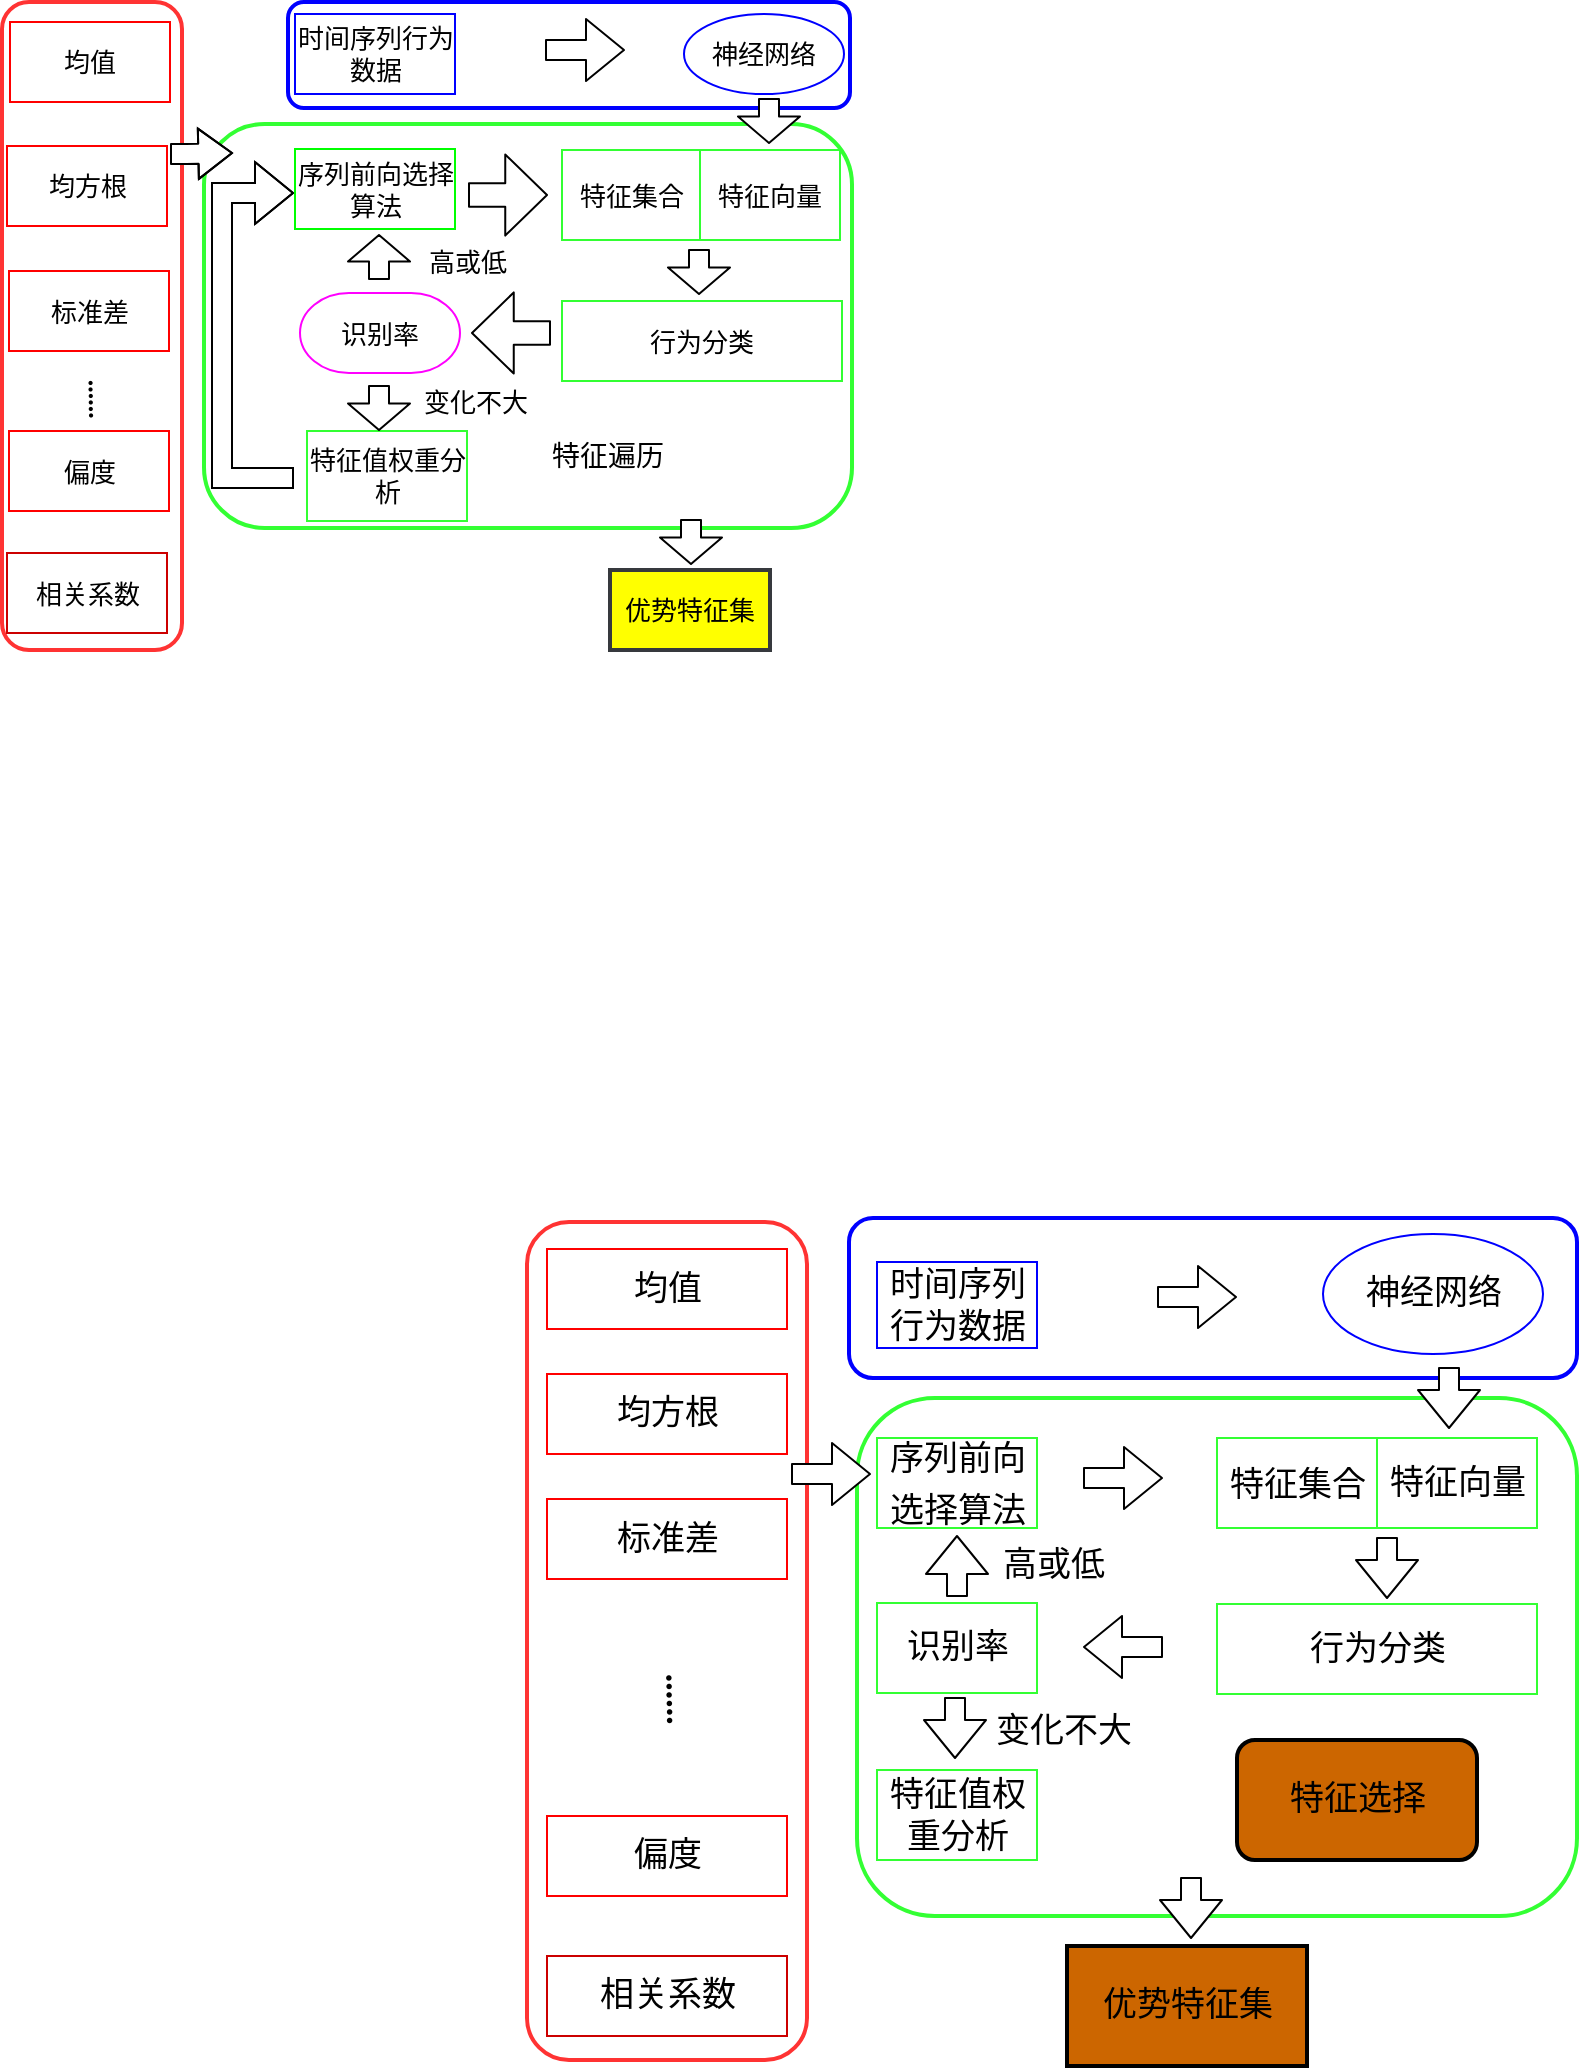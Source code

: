 <mxfile version="12.3.0" type="github" pages="1">
  <diagram id="4a39q2auaV-xZN6c6QUD" name="Page-1">
    <mxGraphModel dx="1102" dy="666" grid="1" gridSize="10" guides="1" tooltips="1" connect="1" arrows="1" fold="1" page="1" pageScale="1" pageWidth="827" pageHeight="1169" math="0" shadow="0">
      <root>
        <mxCell id="0"/>
        <mxCell id="1" parent="0"/>
        <mxCell id="yiICv3iwBEEqGms3I8O2-3" value="" style="rounded=1;whiteSpace=wrap;html=1;shadow=0;glass=0;comic=0;labelBackgroundColor=none;strokeColor=#33FF33;strokeWidth=2;fillColor=none;fontFamily=Times New Roman;fontSize=13;" parent="1" vertex="1">
          <mxGeometry x="277" y="1153" width="324" height="202" as="geometry"/>
        </mxCell>
        <mxCell id="yiICv3iwBEEqGms3I8O2-4" value="" style="rounded=1;whiteSpace=wrap;html=1;shadow=0;glass=0;comic=0;labelBackgroundColor=none;strokeColor=#0000FF;strokeWidth=2;fillColor=none;fontFamily=Times New Roman;fontSize=13;" parent="1" vertex="1">
          <mxGeometry x="319" y="1092" width="281" height="53" as="geometry"/>
        </mxCell>
        <mxCell id="yiICv3iwBEEqGms3I8O2-5" value="" style="rounded=1;whiteSpace=wrap;html=1;shadow=0;glass=0;comic=0;labelBackgroundColor=none;fillColor=none;fontFamily=Times New Roman;fontSize=13;strokeColor=#FF3333;fontColor=#ffffff;strokeWidth=2;" parent="1" vertex="1">
          <mxGeometry x="176" y="1092" width="90" height="324" as="geometry"/>
        </mxCell>
        <mxCell id="yiICv3iwBEEqGms3I8O2-7" value="均值" style="rounded=0;whiteSpace=wrap;html=1;fontSize=13;fontFamily=Times New Roman;strokeColor=#FF0000;strokeWidth=1;" parent="1" vertex="1">
          <mxGeometry x="180" y="1102" width="80" height="40" as="geometry"/>
        </mxCell>
        <mxCell id="yiICv3iwBEEqGms3I8O2-8" value="均方根" style="rounded=0;whiteSpace=wrap;html=1;fontSize=13;fontFamily=Times New Roman;strokeColor=#FF0000;" parent="1" vertex="1">
          <mxGeometry x="178.5" y="1164" width="80" height="40" as="geometry"/>
        </mxCell>
        <mxCell id="yiICv3iwBEEqGms3I8O2-9" value="标准差" style="rounded=0;whiteSpace=wrap;html=1;fontSize=13;fontFamily=Times New Roman;strokeColor=#FF0000;" parent="1" vertex="1">
          <mxGeometry x="179.5" y="1226.5" width="80" height="40" as="geometry"/>
        </mxCell>
        <mxCell id="yiICv3iwBEEqGms3I8O2-11" value="相关系数" style="rounded=0;whiteSpace=wrap;html=1;fontSize=13;fontFamily=Times New Roman;strokeColor=#CC0000;" parent="1" vertex="1">
          <mxGeometry x="178.5" y="1367.5" width="80" height="40" as="geometry"/>
        </mxCell>
        <mxCell id="yiICv3iwBEEqGms3I8O2-12" value="偏度" style="rounded=0;whiteSpace=wrap;html=1;fontSize=13;fontFamily=Times New Roman;strokeColor=#FF0000;" parent="1" vertex="1">
          <mxGeometry x="179.5" y="1306.5" width="80" height="40" as="geometry"/>
        </mxCell>
        <mxCell id="yiICv3iwBEEqGms3I8O2-13" value="" style="shape=flexArrow;endArrow=classic;html=1;fontSize=13;fontFamily=Times New Roman;fillColor=#ffffff;width=10;endSize=5.275;endWidth=14.167;" parent="1" edge="1">
          <mxGeometry width="50" height="50" relative="1" as="geometry">
            <mxPoint x="260" y="1168" as="sourcePoint"/>
            <mxPoint x="291.5" y="1167.5" as="targetPoint"/>
            <Array as="points">
              <mxPoint x="268" y="1168"/>
            </Array>
          </mxGeometry>
        </mxCell>
        <mxCell id="yiICv3iwBEEqGms3I8O2-15" value="&lt;span style=&quot;font-size: 13px; line-height: 150%;&quot;&gt;特征集合&lt;/span&gt;" style="rounded=0;whiteSpace=wrap;html=1;fontSize=13;fontFamily=Times New Roman;strokeColor=#33FF33;" parent="1" vertex="1">
          <mxGeometry x="456" y="1166" width="70" height="45" as="geometry"/>
        </mxCell>
        <mxCell id="yiICv3iwBEEqGms3I8O2-16" value="时间序列行为数据" style="rounded=0;whiteSpace=wrap;html=1;fontSize=13;fontFamily=Times New Roman;strokeColor=#0000FF;" parent="1" vertex="1">
          <mxGeometry x="322.5" y="1098" width="80" height="40" as="geometry"/>
        </mxCell>
        <mxCell id="yiICv3iwBEEqGms3I8O2-17" value="特征向量" style="rounded=0;whiteSpace=wrap;html=1;fontSize=13;fontFamily=Times New Roman;strokeColor=#33FF33;" parent="1" vertex="1">
          <mxGeometry x="525" y="1166" width="70" height="45" as="geometry"/>
        </mxCell>
        <mxCell id="yiICv3iwBEEqGms3I8O2-18" value="行为分类" style="rounded=0;whiteSpace=wrap;html=1;fontSize=13;fontFamily=Times New Roman;strokeColor=#33FF33;" parent="1" vertex="1">
          <mxGeometry x="456" y="1241.5" width="140" height="40" as="geometry"/>
        </mxCell>
        <mxCell id="i2KdsXVOilVJPKL2qXOY-22" value="" style="edgeStyle=orthogonalEdgeStyle;shape=flexArrow;rounded=0;orthogonalLoop=1;jettySize=auto;html=1;fontSize=13;" parent="1" edge="1">
          <mxGeometry relative="1" as="geometry">
            <mxPoint x="322" y="1330" as="sourcePoint"/>
            <mxPoint x="322" y="1187.5" as="targetPoint"/>
            <Array as="points">
              <mxPoint x="322" y="1330"/>
              <mxPoint x="286" y="1330"/>
              <mxPoint x="286" y="1188"/>
            </Array>
          </mxGeometry>
        </mxCell>
        <mxCell id="yiICv3iwBEEqGms3I8O2-24" value="特征值权重分析" style="rounded=0;whiteSpace=wrap;html=1;fontSize=13;fontFamily=Times New Roman;strokeColor=#33FF33;" parent="1" vertex="1">
          <mxGeometry x="328.5" y="1306.5" width="80" height="45" as="geometry"/>
        </mxCell>
        <mxCell id="yiICv3iwBEEqGms3I8O2-26" value="" style="shape=flexArrow;endArrow=classic;html=1;fontSize=13;fontFamily=Times New Roman;fillColor=#ffffff;" parent="1" edge="1">
          <mxGeometry width="50" height="50" relative="1" as="geometry">
            <mxPoint x="447.5" y="1116" as="sourcePoint"/>
            <mxPoint x="487.5" y="1116" as="targetPoint"/>
          </mxGeometry>
        </mxCell>
        <mxCell id="yiICv3iwBEEqGms3I8O2-28" value="神经网络" style="ellipse;whiteSpace=wrap;html=1;rounded=0;shadow=0;glass=0;comic=0;labelBackgroundColor=none;fillColor=#ffffff;fontFamily=Times New Roman;fontSize=13;strokeColor=#0000FF;" parent="1" vertex="1">
          <mxGeometry x="517" y="1098" width="80" height="40" as="geometry"/>
        </mxCell>
        <mxCell id="yiICv3iwBEEqGms3I8O2-30" value="高或低" style="text;html=1;strokeColor=none;fillColor=none;align=center;verticalAlign=middle;whiteSpace=wrap;rounded=0;shadow=0;glass=0;comic=0;labelBackgroundColor=none;fontFamily=Times New Roman;fontSize=13;" parent="1" vertex="1">
          <mxGeometry x="373.5" y="1211.5" width="70" height="20" as="geometry"/>
        </mxCell>
        <mxCell id="yiICv3iwBEEqGms3I8O2-31" value="变化不大" style="text;html=1;strokeColor=none;fillColor=none;align=center;verticalAlign=middle;whiteSpace=wrap;rounded=0;shadow=0;glass=0;comic=0;labelBackgroundColor=none;fontFamily=Times New Roman;fontSize=13;" parent="1" vertex="1">
          <mxGeometry x="373" y="1282" width="80" height="20" as="geometry"/>
        </mxCell>
        <mxCell id="yiICv3iwBEEqGms3I8O2-32" value="&lt;font style=&quot;font-size: 13px;&quot;&gt;&lt;b style=&quot;font-size: 13px;&quot;&gt;......&lt;/b&gt;&lt;br style=&quot;font-size: 13px;&quot;&gt;&lt;/font&gt;" style="text;html=1;strokeColor=none;fillColor=none;align=center;verticalAlign=middle;whiteSpace=wrap;rounded=0;shadow=0;glass=0;comic=0;labelBackgroundColor=none;fontFamily=Times New Roman;fontSize=13;direction=south;rotation=89;" parent="1" vertex="1">
          <mxGeometry x="205" y="1277.5" width="40" height="26" as="geometry"/>
        </mxCell>
        <mxCell id="yiICv3iwBEEqGms3I8O2-41" value="" style="rounded=1;whiteSpace=wrap;html=1;shadow=0;glass=0;comic=0;labelBackgroundColor=none;strokeColor=#33FF33;strokeWidth=2;fillColor=none;fontFamily=Times New Roman;fontSize=17;" parent="1" vertex="1">
          <mxGeometry x="603.5" y="1790" width="360" height="259" as="geometry"/>
        </mxCell>
        <mxCell id="yiICv3iwBEEqGms3I8O2-42" value="" style="rounded=1;whiteSpace=wrap;html=1;shadow=0;glass=0;comic=0;labelBackgroundColor=none;strokeColor=#0000FF;strokeWidth=2;fillColor=none;fontFamily=Times New Roman;fontSize=17;" parent="1" vertex="1">
          <mxGeometry x="599.5" y="1700" width="364" height="80" as="geometry"/>
        </mxCell>
        <mxCell id="yiICv3iwBEEqGms3I8O2-43" value="" style="rounded=1;whiteSpace=wrap;html=1;shadow=0;glass=0;comic=0;labelBackgroundColor=none;fillColor=none;fontFamily=Times New Roman;fontSize=17;strokeColor=#FF3333;fontColor=#ffffff;strokeWidth=2;" parent="1" vertex="1">
          <mxGeometry x="438.5" y="1702" width="140" height="419" as="geometry"/>
        </mxCell>
        <mxCell id="yiICv3iwBEEqGms3I8O2-44" value="" style="shape=flexArrow;endArrow=classic;html=1;fontSize=17;fontFamily=Times New Roman;fillColor=#ffffff;" parent="1" edge="1">
          <mxGeometry width="50" height="50" relative="1" as="geometry">
            <mxPoint x="868.5" y="1859.5" as="sourcePoint"/>
            <mxPoint x="868.5" y="1890.5" as="targetPoint"/>
          </mxGeometry>
        </mxCell>
        <mxCell id="yiICv3iwBEEqGms3I8O2-45" value="均值" style="rounded=0;whiteSpace=wrap;html=1;fontSize=17;fontFamily=Times New Roman;strokeColor=#FF0000;strokeWidth=1;" parent="1" vertex="1">
          <mxGeometry x="448.5" y="1715.5" width="120" height="40" as="geometry"/>
        </mxCell>
        <mxCell id="yiICv3iwBEEqGms3I8O2-46" value="均方根" style="rounded=0;whiteSpace=wrap;html=1;fontSize=17;fontFamily=Times New Roman;strokeColor=#FF0000;" parent="1" vertex="1">
          <mxGeometry x="448.5" y="1778" width="120" height="40" as="geometry"/>
        </mxCell>
        <mxCell id="yiICv3iwBEEqGms3I8O2-47" value="标准差" style="rounded=0;whiteSpace=wrap;html=1;fontSize=17;fontFamily=Times New Roman;strokeColor=#FF0000;" parent="1" vertex="1">
          <mxGeometry x="448.5" y="1840.5" width="120" height="40" as="geometry"/>
        </mxCell>
        <mxCell id="yiICv3iwBEEqGms3I8O2-48" value="&lt;span style=&quot;font-size: 17px; line-height: 150%;&quot;&gt;序列前向选择算法&lt;/span&gt;" style="rounded=0;whiteSpace=wrap;html=1;fontSize=17;fontFamily=Times New Roman;strokeColor=#33FF33;" parent="1" vertex="1">
          <mxGeometry x="613.5" y="1810" width="80" height="45" as="geometry"/>
        </mxCell>
        <mxCell id="yiICv3iwBEEqGms3I8O2-49" value="相关系数" style="rounded=0;whiteSpace=wrap;html=1;fontSize=17;fontFamily=Times New Roman;strokeColor=#CC0000;" parent="1" vertex="1">
          <mxGeometry x="448.5" y="2069" width="120" height="40" as="geometry"/>
        </mxCell>
        <mxCell id="yiICv3iwBEEqGms3I8O2-50" value="偏度" style="rounded=0;whiteSpace=wrap;html=1;fontSize=17;fontFamily=Times New Roman;strokeColor=#FF0000;" parent="1" vertex="1">
          <mxGeometry x="448.5" y="1999" width="120" height="40" as="geometry"/>
        </mxCell>
        <mxCell id="yiICv3iwBEEqGms3I8O2-51" value="" style="shape=flexArrow;endArrow=classic;html=1;fontSize=17;fontFamily=Times New Roman;fillColor=#ffffff;" parent="1" edge="1">
          <mxGeometry width="50" height="50" relative="1" as="geometry">
            <mxPoint x="570.5" y="1828" as="sourcePoint"/>
            <mxPoint x="610.5" y="1828" as="targetPoint"/>
          </mxGeometry>
        </mxCell>
        <mxCell id="yiICv3iwBEEqGms3I8O2-52" value="" style="shape=flexArrow;endArrow=classic;html=1;fontSize=17;fontFamily=Times New Roman;fillColor=#ffffff;" parent="1" edge="1">
          <mxGeometry width="50" height="50" relative="1" as="geometry">
            <mxPoint x="716.5" y="1830" as="sourcePoint"/>
            <mxPoint x="756.5" y="1830" as="targetPoint"/>
          </mxGeometry>
        </mxCell>
        <mxCell id="yiICv3iwBEEqGms3I8O2-53" value="&lt;span style=&quot;font-size: 17px; line-height: 150%;&quot;&gt;特征集合&lt;/span&gt;" style="rounded=0;whiteSpace=wrap;html=1;fontSize=17;fontFamily=Times New Roman;strokeColor=#33FF33;" parent="1" vertex="1">
          <mxGeometry x="783.5" y="1810" width="80" height="45" as="geometry"/>
        </mxCell>
        <mxCell id="yiICv3iwBEEqGms3I8O2-54" value="时间序列行为数据" style="rounded=0;whiteSpace=wrap;html=1;fontSize=17;fontFamily=Times New Roman;strokeColor=#0000FF;" parent="1" vertex="1">
          <mxGeometry x="613.5" y="1722" width="80" height="43" as="geometry"/>
        </mxCell>
        <mxCell id="yiICv3iwBEEqGms3I8O2-55" value="特征向量" style="rounded=0;whiteSpace=wrap;html=1;fontSize=17;fontFamily=Times New Roman;strokeColor=#33FF33;" parent="1" vertex="1">
          <mxGeometry x="863.5" y="1810" width="80" height="45" as="geometry"/>
        </mxCell>
        <mxCell id="yiICv3iwBEEqGms3I8O2-56" value="行为分类" style="rounded=0;whiteSpace=wrap;html=1;fontSize=17;fontFamily=Times New Roman;strokeColor=#33FF33;" parent="1" vertex="1">
          <mxGeometry x="783.5" y="1893" width="160" height="45" as="geometry"/>
        </mxCell>
        <mxCell id="yiICv3iwBEEqGms3I8O2-57" value="特征选择" style="rounded=1;whiteSpace=wrap;html=1;fontSize=17;fontFamily=Times New Roman;strokeColor=#000000;fillColor=#CC6600;strokeWidth=2;" parent="1" vertex="1">
          <mxGeometry x="793.5" y="1961" width="120" height="60" as="geometry"/>
        </mxCell>
        <mxCell id="yiICv3iwBEEqGms3I8O2-58" value="识别率" style="rounded=0;whiteSpace=wrap;html=1;fontSize=17;fontFamily=Times New Roman;strokeColor=#33FF33;" parent="1" vertex="1">
          <mxGeometry x="613.5" y="1892.5" width="80" height="45" as="geometry"/>
        </mxCell>
        <mxCell id="yiICv3iwBEEqGms3I8O2-59" value="" style="shape=flexArrow;endArrow=classic;html=1;fontSize=17;fontFamily=Times New Roman;fillColor=#ffffff;" parent="1" edge="1">
          <mxGeometry width="50" height="50" relative="1" as="geometry">
            <mxPoint x="653.5" y="1889.5" as="sourcePoint"/>
            <mxPoint x="653.5" y="1858.5" as="targetPoint"/>
          </mxGeometry>
        </mxCell>
        <mxCell id="yiICv3iwBEEqGms3I8O2-60" value="优势特征集" style="rounded=0;whiteSpace=wrap;html=1;fillColor=#CC6600;fontSize=17;fontFamily=Times New Roman;strokeColor=#000000;strokeWidth=2;gradientColor=none;" parent="1" vertex="1">
          <mxGeometry x="708.5" y="2064" width="120" height="60" as="geometry"/>
        </mxCell>
        <mxCell id="yiICv3iwBEEqGms3I8O2-61" value="" style="shape=flexArrow;endArrow=classic;html=1;fontSize=17;fontFamily=Times New Roman;fillColor=#ffffff;" parent="1" edge="1">
          <mxGeometry width="50" height="50" relative="1" as="geometry">
            <mxPoint x="652.5" y="1939.5" as="sourcePoint"/>
            <mxPoint x="652.5" y="1970.5" as="targetPoint"/>
          </mxGeometry>
        </mxCell>
        <mxCell id="yiICv3iwBEEqGms3I8O2-62" value="特征值权重分析" style="rounded=0;whiteSpace=wrap;html=1;fontSize=17;fontFamily=Times New Roman;strokeColor=#33FF33;" parent="1" vertex="1">
          <mxGeometry x="613.5" y="1976" width="80" height="45" as="geometry"/>
        </mxCell>
        <mxCell id="yiICv3iwBEEqGms3I8O2-63" value="" style="shape=flexArrow;endArrow=classic;html=1;fontSize=17;fontFamily=Times New Roman;fillColor=#ffffff;" parent="1" edge="1">
          <mxGeometry width="50" height="50" relative="1" as="geometry">
            <mxPoint x="899.5" y="1774.5" as="sourcePoint"/>
            <mxPoint x="899.5" y="1805.5" as="targetPoint"/>
          </mxGeometry>
        </mxCell>
        <mxCell id="yiICv3iwBEEqGms3I8O2-64" value="" style="shape=flexArrow;endArrow=classic;html=1;fontSize=17;fontFamily=Times New Roman;fillColor=#ffffff;" parent="1" edge="1">
          <mxGeometry width="50" height="50" relative="1" as="geometry">
            <mxPoint x="753.5" y="1739.5" as="sourcePoint"/>
            <mxPoint x="793.5" y="1739.5" as="targetPoint"/>
          </mxGeometry>
        </mxCell>
        <mxCell id="yiICv3iwBEEqGms3I8O2-65" value="" style="shape=flexArrow;endArrow=classic;html=1;fontSize=17;fontFamily=Times New Roman;fillColor=#ffffff;" parent="1" edge="1">
          <mxGeometry width="50" height="50" relative="1" as="geometry">
            <mxPoint x="770.5" y="2029.5" as="sourcePoint"/>
            <mxPoint x="770.5" y="2060.5" as="targetPoint"/>
          </mxGeometry>
        </mxCell>
        <mxCell id="yiICv3iwBEEqGms3I8O2-66" value="神经网络" style="ellipse;whiteSpace=wrap;html=1;rounded=0;shadow=0;glass=0;comic=0;labelBackgroundColor=none;fillColor=#ffffff;fontFamily=Times New Roman;fontSize=17;strokeColor=#0000FF;" parent="1" vertex="1">
          <mxGeometry x="836.5" y="1708" width="110" height="60" as="geometry"/>
        </mxCell>
        <mxCell id="yiICv3iwBEEqGms3I8O2-67" value="" style="shape=flexArrow;endArrow=classic;html=1;fontSize=17;fontFamily=Times New Roman;fillColor=#ffffff;" parent="1" edge="1">
          <mxGeometry width="50" height="50" relative="1" as="geometry">
            <mxPoint x="756.5" y="1914.5" as="sourcePoint"/>
            <mxPoint x="716.5" y="1914.5" as="targetPoint"/>
          </mxGeometry>
        </mxCell>
        <mxCell id="yiICv3iwBEEqGms3I8O2-68" value="高或低" style="text;html=1;strokeColor=none;fillColor=none;align=center;verticalAlign=middle;whiteSpace=wrap;rounded=0;shadow=0;glass=0;comic=0;labelBackgroundColor=none;fontFamily=Times New Roman;fontSize=17;" parent="1" vertex="1">
          <mxGeometry x="666.5" y="1864" width="70" height="20" as="geometry"/>
        </mxCell>
        <mxCell id="yiICv3iwBEEqGms3I8O2-69" value="变化不大" style="text;html=1;strokeColor=none;fillColor=none;align=center;verticalAlign=middle;whiteSpace=wrap;rounded=0;shadow=0;glass=0;comic=0;labelBackgroundColor=none;fontFamily=Times New Roman;fontSize=17;" parent="1" vertex="1">
          <mxGeometry x="666.5" y="1947" width="80" height="20" as="geometry"/>
        </mxCell>
        <mxCell id="yiICv3iwBEEqGms3I8O2-70" value="&lt;font style=&quot;font-size: 17px;&quot;&gt;&lt;b style=&quot;font-size: 17px;&quot;&gt;......&lt;/b&gt;&lt;br style=&quot;font-size: 17px;&quot;&gt;&lt;/font&gt;" style="text;html=1;strokeColor=none;fillColor=none;align=center;verticalAlign=middle;whiteSpace=wrap;rounded=0;shadow=0;glass=0;comic=0;labelBackgroundColor=none;fontFamily=Times New Roman;fontSize=17;direction=south;rotation=89;" parent="1" vertex="1">
          <mxGeometry x="478.5" y="1934.5" width="70" height="11" as="geometry"/>
        </mxCell>
        <mxCell id="yiICv3iwBEEqGms3I8O2-73" value="&lt;font style=&quot;font-size: 13px;&quot;&gt;识别率&lt;/font&gt;" style="strokeWidth=1;html=1;shape=mxgraph.flowchart.terminator;whiteSpace=wrap;rounded=1;fillColor=none;strokeColor=#FF00FF;fontSize=13;" parent="1" vertex="1">
          <mxGeometry x="325" y="1237.5" width="80" height="40" as="geometry"/>
        </mxCell>
        <mxCell id="yiICv3iwBEEqGms3I8O2-75" value="序列前向选择算法" style="rounded=0;whiteSpace=wrap;html=1;fontSize=13;fontFamily=Times New Roman;strokeColor=#00FF00;" parent="1" vertex="1">
          <mxGeometry x="322.5" y="1165.5" width="80" height="40" as="geometry"/>
        </mxCell>
        <mxCell id="i2KdsXVOilVJPKL2qXOY-23" value="优势特征集" style="rounded=0;whiteSpace=wrap;html=1;fillColor=#FFFF00;fontSize=13;fontFamily=Times New Roman;strokeColor=#36393d;strokeWidth=2;" parent="1" vertex="1">
          <mxGeometry x="480" y="1376" width="80" height="40" as="geometry"/>
        </mxCell>
        <mxCell id="4zJWwqm_GF6TH9Rpft5J-1" value="&lt;font style=&quot;font-size: 14px&quot;&gt;特征遍历&lt;/font&gt;" style="text;html=1;strokeColor=none;fillColor=none;align=center;verticalAlign=middle;whiteSpace=wrap;rounded=0;fontSize=13;" vertex="1" parent="1">
          <mxGeometry x="443.5" y="1309" width="70" height="20" as="geometry"/>
        </mxCell>
        <mxCell id="4zJWwqm_GF6TH9Rpft5J-3" value="" style="shape=flexArrow;endArrow=classic;html=1;fontSize=13;fontFamily=Times New Roman;fillColor=#ffffff;width=10;endSize=4.083;" edge="1" parent="1">
          <mxGeometry width="50" height="50" relative="1" as="geometry">
            <mxPoint x="559.5" y="1140" as="sourcePoint"/>
            <mxPoint x="559.5" y="1163" as="targetPoint"/>
          </mxGeometry>
        </mxCell>
        <mxCell id="4zJWwqm_GF6TH9Rpft5J-6" value="" style="shape=flexArrow;endArrow=classic;html=1;fontSize=13;fontFamily=Times New Roman;fillColor=#ffffff;width=10;endSize=4.083;" edge="1" parent="1">
          <mxGeometry width="50" height="50" relative="1" as="geometry">
            <mxPoint x="364.5" y="1283.5" as="sourcePoint"/>
            <mxPoint x="364.5" y="1306.5" as="targetPoint"/>
          </mxGeometry>
        </mxCell>
        <mxCell id="4zJWwqm_GF6TH9Rpft5J-7" value="" style="shape=flexArrow;endArrow=classic;html=1;fontSize=13;fontFamily=Times New Roman;fillColor=#ffffff;width=10;endSize=4.083;" edge="1" parent="1">
          <mxGeometry width="50" height="50" relative="1" as="geometry">
            <mxPoint x="364.5" y="1231.0" as="sourcePoint"/>
            <mxPoint x="364.5" y="1208" as="targetPoint"/>
          </mxGeometry>
        </mxCell>
        <mxCell id="4zJWwqm_GF6TH9Rpft5J-8" value="" style="shape=flexArrow;endArrow=classic;html=1;fontSize=13;fontFamily=Times New Roman;fillColor=#ffffff;width=10;endSize=4.083;" edge="1" parent="1">
          <mxGeometry width="50" height="50" relative="1" as="geometry">
            <mxPoint x="524.5" y="1215.5" as="sourcePoint"/>
            <mxPoint x="524.5" y="1238.5" as="targetPoint"/>
          </mxGeometry>
        </mxCell>
        <mxCell id="4zJWwqm_GF6TH9Rpft5J-9" value="" style="shape=flexArrow;endArrow=classic;html=1;fontSize=13;fontFamily=Times New Roman;fillColor=#ffffff;width=10;endSize=4.083;" edge="1" parent="1">
          <mxGeometry width="50" height="50" relative="1" as="geometry">
            <mxPoint x="520.5" y="1350.5" as="sourcePoint"/>
            <mxPoint x="520.5" y="1373.5" as="targetPoint"/>
          </mxGeometry>
        </mxCell>
        <mxCell id="4zJWwqm_GF6TH9Rpft5J-11" value="" style="shape=flexArrow;endArrow=classic;html=1;fontSize=13;fontFamily=Times New Roman;fillColor=#ffffff;width=11.667;endSize=6.625;endWidth=27.917;" edge="1" parent="1">
          <mxGeometry width="50" height="50" relative="1" as="geometry">
            <mxPoint x="450.5" y="1257.5" as="sourcePoint"/>
            <mxPoint x="410.5" y="1257.5" as="targetPoint"/>
          </mxGeometry>
        </mxCell>
        <mxCell id="4zJWwqm_GF6TH9Rpft5J-12" value="" style="shape=flexArrow;endArrow=classic;html=1;fontSize=13;fontFamily=Times New Roman;fillColor=#ffffff;width=11.667;endSize=6.625;endWidth=27.917;" edge="1" parent="1">
          <mxGeometry width="50" height="50" relative="1" as="geometry">
            <mxPoint x="409" y="1188.5" as="sourcePoint"/>
            <mxPoint x="449" y="1188.5" as="targetPoint"/>
          </mxGeometry>
        </mxCell>
      </root>
    </mxGraphModel>
  </diagram>
</mxfile>
